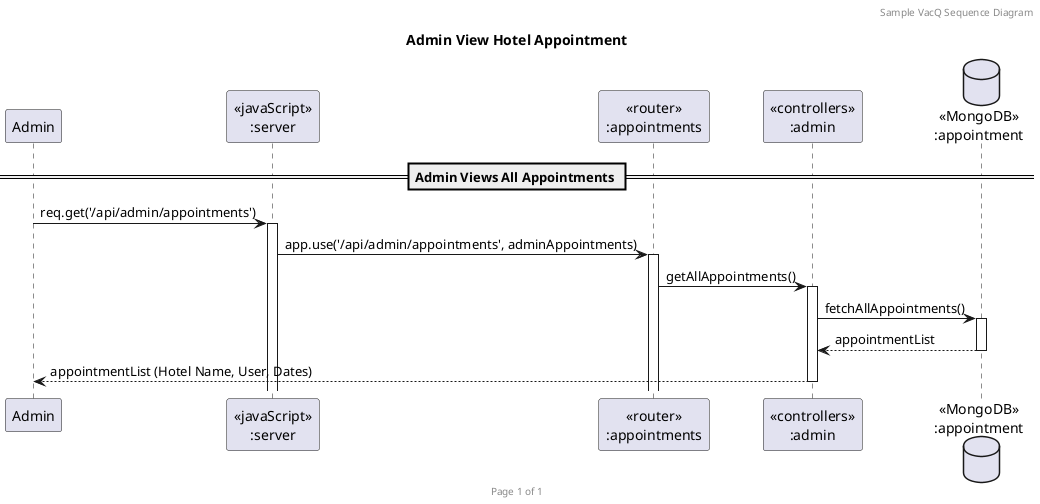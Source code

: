 @startuml Admin View Hotel Appointment

header Sample VacQ Sequence Diagram
footer Page %page% of %lastpage%
title "Admin View Hotel Appointment"

participant "Admin" as admin
participant "<<javaScript>>\n:server" as server
participant "<<router>>\n:appointments" as routerAppointments
participant "<<controllers>>\n:admin" as controllersAdmin
database "<<MongoDB>>\n:appointment" as AppointmentDatabase

== Admin Views All Appointments ==
admin -> server ++: req.get('/api/admin/appointments')
server -> routerAppointments ++: app.use('/api/admin/appointments', adminAppointments)
routerAppointments -> controllersAdmin ++: getAllAppointments()
controllersAdmin -> AppointmentDatabase ++: fetchAllAppointments()
AppointmentDatabase --> controllersAdmin --: appointmentList
controllersAdmin --> admin --: appointmentList (Hotel Name, User, Dates)

@enduml
